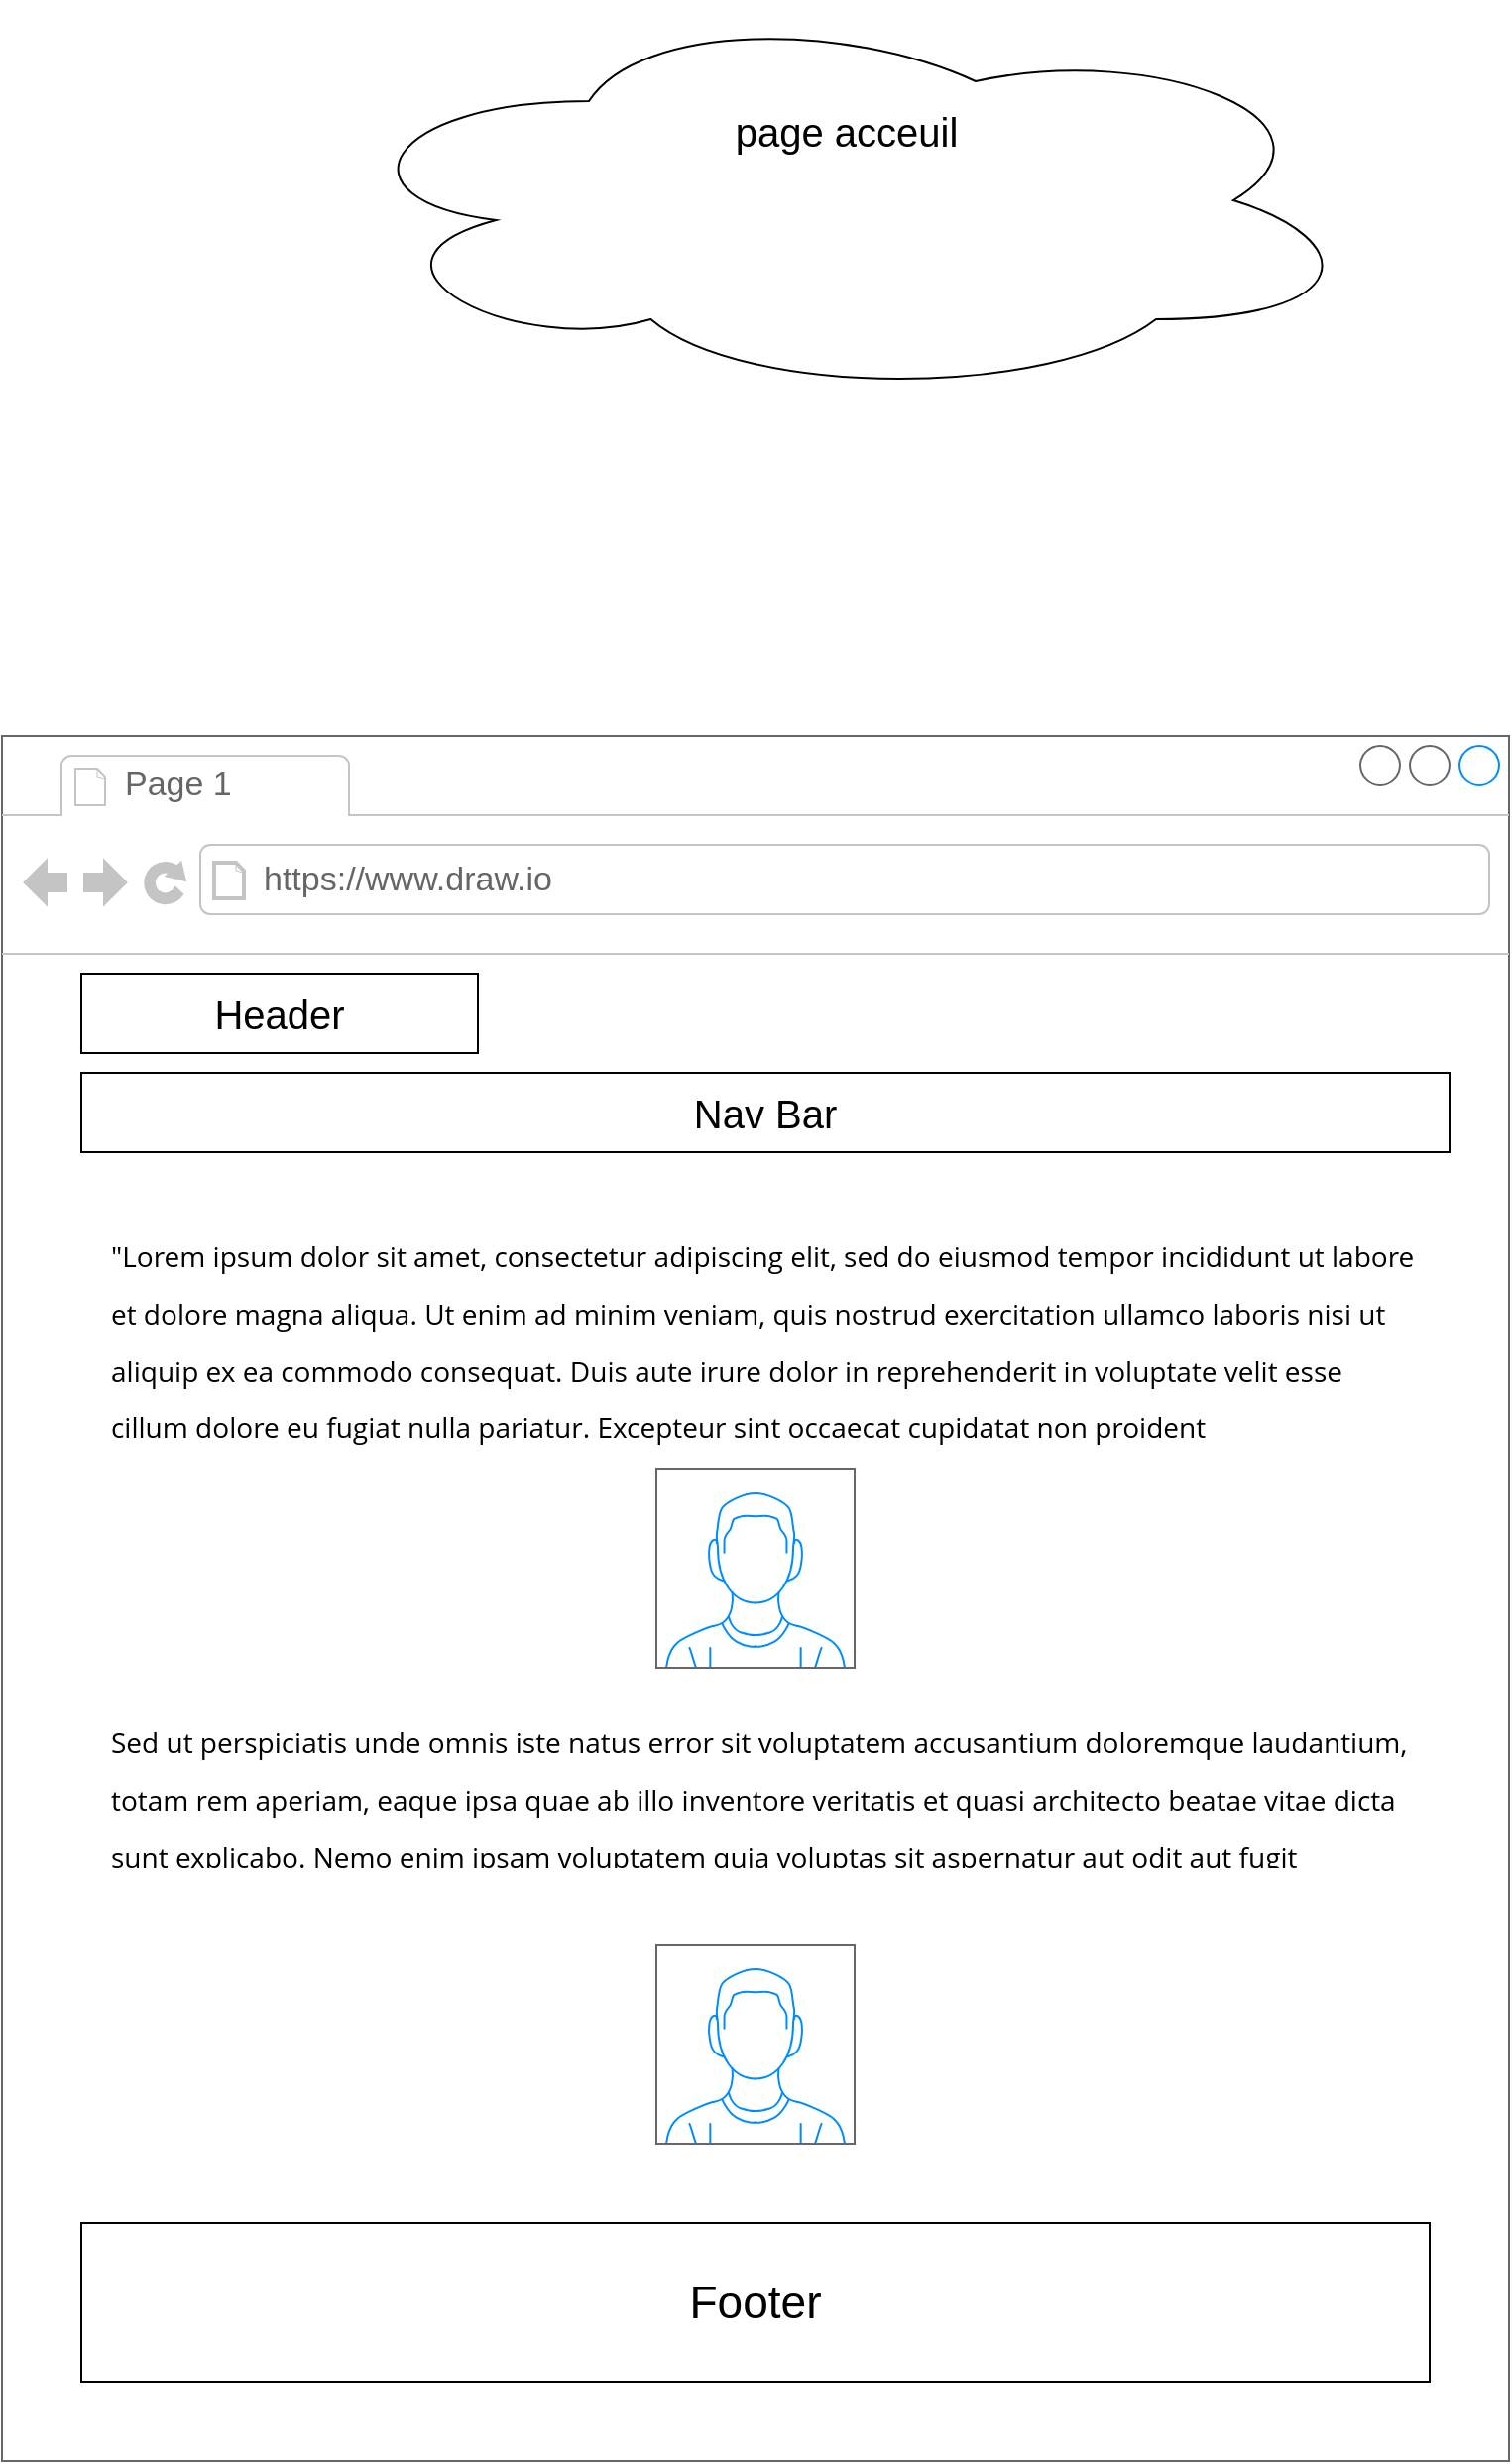 <mxfile version="20.0.1" type="device" pages="5"><diagram id="_Qe1AzHz3nRuSj6j66Ti" name="page acceuil"><mxGraphModel dx="946" dy="1717" grid="1" gridSize="10" guides="1" tooltips="1" connect="1" arrows="1" fold="1" page="1" pageScale="1" pageWidth="827" pageHeight="1169" math="0" shadow="0"><root><mxCell id="0"/><mxCell id="1" parent="0"/><mxCell id="yDSPT4vxzxZ2-WShcTVG-1" value="" style="strokeWidth=1;shadow=0;dashed=0;align=center;html=1;shape=mxgraph.mockup.containers.browserWindow;rSize=0;strokeColor=#666666;strokeColor2=#008cff;strokeColor3=#c4c4c4;mainText=,;recursiveResize=0;" parent="1" vertex="1"><mxGeometry x="34" y="100" width="760" height="870" as="geometry"/></mxCell><mxCell id="yDSPT4vxzxZ2-WShcTVG-2" value="Page 1" style="strokeWidth=1;shadow=0;dashed=0;align=center;html=1;shape=mxgraph.mockup.containers.anchor;fontSize=17;fontColor=#666666;align=left;" parent="yDSPT4vxzxZ2-WShcTVG-1" vertex="1"><mxGeometry x="60" y="12" width="110" height="26" as="geometry"/></mxCell><mxCell id="yDSPT4vxzxZ2-WShcTVG-3" value="https://www.draw.io" style="strokeWidth=1;shadow=0;dashed=0;align=center;html=1;shape=mxgraph.mockup.containers.anchor;rSize=0;fontSize=17;fontColor=#666666;align=left;" parent="yDSPT4vxzxZ2-WShcTVG-1" vertex="1"><mxGeometry x="130" y="60" width="250" height="26" as="geometry"/></mxCell><mxCell id="yDSPT4vxzxZ2-WShcTVG-5" value="" style="verticalLabelPosition=bottom;shadow=0;dashed=0;align=center;html=1;verticalAlign=top;strokeWidth=1;shape=mxgraph.mockup.containers.userMale;strokeColor=#666666;strokeColor2=#008cff;" parent="yDSPT4vxzxZ2-WShcTVG-1" vertex="1"><mxGeometry x="330" y="370" width="100" height="100" as="geometry"/></mxCell><mxCell id="yDSPT4vxzxZ2-WShcTVG-6" value="" style="verticalLabelPosition=bottom;shadow=0;dashed=0;align=center;html=1;verticalAlign=top;strokeWidth=1;shape=mxgraph.mockup.containers.userMale;strokeColor=#666666;strokeColor2=#008cff;" parent="yDSPT4vxzxZ2-WShcTVG-1" vertex="1"><mxGeometry x="330" y="610" width="100" height="100" as="geometry"/></mxCell><mxCell id="yDSPT4vxzxZ2-WShcTVG-4" value="&lt;font style=&quot;font-size: 20px;&quot;&gt;Nav Bar&lt;/font&gt;" style="rounded=0;whiteSpace=wrap;html=1;" parent="yDSPT4vxzxZ2-WShcTVG-1" vertex="1"><mxGeometry x="40" y="170" width="690" height="40" as="geometry"/></mxCell><mxCell id="yDSPT4vxzxZ2-WShcTVG-7" value="&lt;h1&gt;&lt;span style=&quot;font-family: &amp;quot;Open Sans&amp;quot;, Arial, sans-serif; font-size: 14px; font-weight: 400; text-align: justify; background-color: rgb(255, 255, 255);&quot;&gt;&quot;Lorem ipsum dolor sit amet, consectetur adipiscing elit, sed do eiusmod tempor incididunt ut labore et dolore magna aliqua. Ut enim ad minim veniam, quis nostrud exercitation ullamco laboris nisi ut aliquip ex ea commodo consequat. Duis aute irure dolor in reprehenderit in voluptate velit esse cillum dolore eu fugiat nulla pariatur. Excepteur sint occaecat cupidatat non proident&lt;/span&gt;&lt;br&gt;&lt;/h1&gt;" style="text;html=1;strokeColor=none;fillColor=none;spacing=5;spacingTop=-20;whiteSpace=wrap;overflow=hidden;rounded=0;" parent="yDSPT4vxzxZ2-WShcTVG-1" vertex="1"><mxGeometry x="50" y="240" width="670" height="120" as="geometry"/></mxCell><mxCell id="yDSPT4vxzxZ2-WShcTVG-8" value="&lt;h1&gt;&lt;span style=&quot;font-family: &amp;quot;Open Sans&amp;quot;, Arial, sans-serif; font-size: 14px; font-weight: 400; text-align: justify; background-color: rgb(255, 255, 255);&quot;&gt;Sed ut perspiciatis unde omnis iste natus error sit voluptatem accusantium doloremque laudantium, totam rem aperiam, eaque ipsa quae ab illo inventore veritatis et quasi architecto beatae vitae dicta sunt explicabo. Nemo enim ipsam voluptatem quia voluptas sit aspernatur aut odit aut fugit&lt;/span&gt;&lt;br&gt;&lt;/h1&gt;" style="text;html=1;strokeColor=none;fillColor=none;spacing=5;spacingTop=-20;whiteSpace=wrap;overflow=hidden;rounded=0;" parent="yDSPT4vxzxZ2-WShcTVG-1" vertex="1"><mxGeometry x="50" y="484.5" width="670" height="85.5" as="geometry"/></mxCell><mxCell id="yDSPT4vxzxZ2-WShcTVG-9" value="&lt;font style=&quot;font-size: 23px;&quot;&gt;Footer&lt;/font&gt;" style="rounded=0;whiteSpace=wrap;html=1;" parent="yDSPT4vxzxZ2-WShcTVG-1" vertex="1"><mxGeometry x="40" y="750" width="680" height="80" as="geometry"/></mxCell><mxCell id="yDSPT4vxzxZ2-WShcTVG-12" value="&lt;font style=&quot;font-size: 20px;&quot;&gt;Header&lt;/font&gt;" style="rounded=0;whiteSpace=wrap;html=1;" parent="yDSPT4vxzxZ2-WShcTVG-1" vertex="1"><mxGeometry x="40" y="120" width="200" height="40" as="geometry"/></mxCell><mxCell id="yDSPT4vxzxZ2-WShcTVG-10" value="" style="ellipse;shape=cloud;whiteSpace=wrap;html=1;fontSize=20;" parent="1" vertex="1"><mxGeometry x="200" y="-270" width="520" height="200" as="geometry"/></mxCell><mxCell id="yDSPT4vxzxZ2-WShcTVG-11" value="page acceuil" style="text;html=1;strokeColor=none;fillColor=none;align=center;verticalAlign=middle;whiteSpace=wrap;rounded=0;fontSize=20;" parent="1" vertex="1"><mxGeometry x="380" y="-220" width="160" height="30" as="geometry"/></mxCell></root></mxGraphModel></diagram><diagram id="a2m0X40-D_sdvR2tmgfa" name="page contact"><mxGraphModel dx="946" dy="1717" grid="1" gridSize="10" guides="1" tooltips="1" connect="1" arrows="1" fold="1" page="1" pageScale="1" pageWidth="827" pageHeight="1169" math="0" shadow="0"><root><mxCell id="0"/><mxCell id="1" parent="0"/><mxCell id="dTUBF8VmT6DvS6AtDp4M-1" value="" style="strokeWidth=1;shadow=0;dashed=0;align=center;html=1;shape=mxgraph.mockup.containers.browserWindow;rSize=0;strokeColor=#666666;strokeColor2=#008cff;strokeColor3=#c4c4c4;mainText=,;recursiveResize=0;" parent="1" vertex="1"><mxGeometry x="34" y="100" width="826" height="870" as="geometry"/></mxCell><mxCell id="dTUBF8VmT6DvS6AtDp4M-2" value="Page 1" style="strokeWidth=1;shadow=0;dashed=0;align=center;html=1;shape=mxgraph.mockup.containers.anchor;fontSize=17;fontColor=#666666;align=left;" parent="dTUBF8VmT6DvS6AtDp4M-1" vertex="1"><mxGeometry x="60" y="12" width="110" height="26" as="geometry"/></mxCell><mxCell id="dTUBF8VmT6DvS6AtDp4M-3" value="https://www.draw.io" style="strokeWidth=1;shadow=0;dashed=0;align=center;html=1;shape=mxgraph.mockup.containers.anchor;rSize=0;fontSize=17;fontColor=#666666;align=left;" parent="dTUBF8VmT6DvS6AtDp4M-1" vertex="1"><mxGeometry x="130" y="60" width="250" height="26" as="geometry"/></mxCell><mxCell id="dTUBF8VmT6DvS6AtDp4M-6" value="&lt;font style=&quot;font-size: 20px;&quot;&gt;Nav Bar&lt;/font&gt;" style="rounded=0;whiteSpace=wrap;html=1;" parent="dTUBF8VmT6DvS6AtDp4M-1" vertex="1"><mxGeometry x="40" y="170" width="740" height="40" as="geometry"/></mxCell><mxCell id="dTUBF8VmT6DvS6AtDp4M-9" value="&lt;font style=&quot;font-size: 23px;&quot;&gt;Footer&lt;/font&gt;" style="rounded=0;whiteSpace=wrap;html=1;" parent="dTUBF8VmT6DvS6AtDp4M-1" vertex="1"><mxGeometry x="40" y="750" width="730" height="80" as="geometry"/></mxCell><mxCell id="dTUBF8VmT6DvS6AtDp4M-10" value="&lt;font style=&quot;font-size: 20px;&quot;&gt;Header&lt;/font&gt;" style="rounded=0;whiteSpace=wrap;html=1;" parent="dTUBF8VmT6DvS6AtDp4M-1" vertex="1"><mxGeometry x="40" y="120" width="200" height="40" as="geometry"/></mxCell><mxCell id="dTUBF8VmT6DvS6AtDp4M-11" value="Nom" style="fillColor=none;strokeColor=none;align=left;fontSize=14;" parent="dTUBF8VmT6DvS6AtDp4M-1" vertex="1"><mxGeometry x="26" y="265" width="260" height="40" as="geometry"/></mxCell><mxCell id="dTUBF8VmT6DvS6AtDp4M-12" value="name@example.com" style="html=1;shadow=0;dashed=0;shape=mxgraph.bootstrap.rrect;rSize=5;fillColor=none;strokeColor=#999999;align=left;spacing=15;fontSize=14;fontColor=#6C767D;" parent="dTUBF8VmT6DvS6AtDp4M-1" vertex="1"><mxGeometry width="290" height="30" relative="1" as="geometry"><mxPoint x="26" y="375" as="offset"/></mxGeometry></mxCell><mxCell id="dTUBF8VmT6DvS6AtDp4M-13" value="Sujet" style="fillColor=none;strokeColor=none;align=left;fontSize=14;" parent="dTUBF8VmT6DvS6AtDp4M-1" vertex="1"><mxGeometry width="260" height="40" relative="1" as="geometry"><mxPoint x="26" y="410" as="offset"/></mxGeometry></mxCell><mxCell id="dTUBF8VmT6DvS6AtDp4M-14" value="1" style="html=1;shadow=0;dashed=0;shape=mxgraph.bootstrap.rrect;rSize=5;fillColor=none;strokeColor=#999999;align=left;spacing=15;fontSize=14;fontColor=#6C767D;" parent="dTUBF8VmT6DvS6AtDp4M-1" vertex="1"><mxGeometry width="290" height="30" relative="1" as="geometry"><mxPoint x="26" y="455" as="offset"/></mxGeometry></mxCell><mxCell id="dTUBF8VmT6DvS6AtDp4M-15" value="Message" style="fillColor=none;strokeColor=none;align=left;fontSize=14;" parent="dTUBF8VmT6DvS6AtDp4M-1" vertex="1"><mxGeometry width="260" height="40" relative="1" as="geometry"><mxPoint x="26" y="485" as="offset"/></mxGeometry></mxCell><mxCell id="dTUBF8VmT6DvS6AtDp4M-25" value="code validation" style="fillColor=none;strokeColor=none;align=left;fontSize=14;" parent="dTUBF8VmT6DvS6AtDp4M-1" vertex="1"><mxGeometry width="260" height="40" relative="1" as="geometry"><mxPoint x="26" y="630" as="offset"/></mxGeometry></mxCell><mxCell id="dTUBF8VmT6DvS6AtDp4M-27" value="Name" style="html=1;shadow=0;dashed=0;shape=mxgraph.bootstrap.rrect;rSize=5;fillColor=none;strokeColor=#999999;align=left;spacing=15;fontSize=14;fontColor=#6C767D;" parent="dTUBF8VmT6DvS6AtDp4M-1" vertex="1"><mxGeometry x="26" y="305" width="294" height="30" as="geometry"/></mxCell><mxCell id="dTUBF8VmT6DvS6AtDp4M-28" value="e-mail" style="fillColor=none;strokeColor=none;align=left;fontSize=14;" parent="dTUBF8VmT6DvS6AtDp4M-1" vertex="1"><mxGeometry x="26" y="335" width="260" height="40" as="geometry"/></mxCell><mxCell id="dTUBF8VmT6DvS6AtDp4M-16" value="" style="html=1;shadow=0;dashed=0;shape=mxgraph.bootstrap.rrect;rSize=5;fillColor=none;strokeColor=#999999;align=left;spacing=15;fontSize=14;fontColor=#6C767D;" parent="dTUBF8VmT6DvS6AtDp4M-1" vertex="1"><mxGeometry width="410" height="100" relative="1" as="geometry"><mxPoint x="26" y="520" as="offset"/></mxGeometry></mxCell><mxCell id="dTUBF8VmT6DvS6AtDp4M-17" value="" style="html=1;shadow=0;dashed=0;shape=mxgraph.bootstrap.rightButton;rSize=5;fillColor=#F1F1F1;strokeColor=#999999;fontSize=20;" parent="dTUBF8VmT6DvS6AtDp4M-16" vertex="1"><mxGeometry x="1" width="20" height="100" relative="1" as="geometry"><mxPoint x="-20" as="offset"/></mxGeometry></mxCell><mxCell id="dTUBF8VmT6DvS6AtDp4M-18" value="" style="fillColor=#C1C1C1;strokeColor=none;fontSize=20;" parent="dTUBF8VmT6DvS6AtDp4M-17" vertex="1"><mxGeometry width="16" height="45" relative="1" as="geometry"><mxPoint x="2" y="20" as="offset"/></mxGeometry></mxCell><mxCell id="dTUBF8VmT6DvS6AtDp4M-19" value="" style="shape=triangle;direction=north;fillColor=#C1C1C1;strokeColor=none;perimeter=none;fontSize=20;" parent="dTUBF8VmT6DvS6AtDp4M-17" vertex="1"><mxGeometry width="10" height="5" relative="1" as="geometry"><mxPoint x="5" y="7.5" as="offset"/></mxGeometry></mxCell><mxCell id="dTUBF8VmT6DvS6AtDp4M-20" value="" style="shape=triangle;direction=south;fillColor=#505050;strokeColor=none;perimeter=none;fontSize=20;" parent="dTUBF8VmT6DvS6AtDp4M-17" vertex="1"><mxGeometry y="1" width="10" height="5" relative="1" as="geometry"><mxPoint x="5" y="-12.5" as="offset"/></mxGeometry></mxCell><mxCell id="dTUBF8VmT6DvS6AtDp4M-21" value="Votre avis ici" style="fillColor=none;strokeColor=none;align=left;spacing=15;fontSize=14;fontColor=#6C767D;" parent="dTUBF8VmT6DvS6AtDp4M-16" vertex="1"><mxGeometry width="780" height="20" relative="1" as="geometry"><mxPoint y="10" as="offset"/></mxGeometry></mxCell><mxCell id="dTUBF8VmT6DvS6AtDp4M-29" value="Envoyer" style="rounded=1;html=1;shadow=0;dashed=0;whiteSpace=wrap;fontSize=10;fillColor=#666666;align=center;strokeColor=#4D4D4D;fontColor=#ffffff;" parent="dTUBF8VmT6DvS6AtDp4M-1" vertex="1"><mxGeometry x="36" y="690" width="184" height="16.88" as="geometry"/></mxCell><mxCell id="dTUBF8VmT6DvS6AtDp4M-30" value="&lt;h1 style=&quot;font-size: 19px;&quot;&gt;&lt;font style=&quot;font-size: 19px;&quot;&gt;Heading&lt;/font&gt;&lt;/h1&gt;&lt;p style=&quot;font-size: 19px;&quot;&gt;&lt;font style=&quot;font-size: 19px;&quot;&gt;Lorem ipsum dolor sit amet, consectetur adipisicing elit, sed do eiusmod tempor incididunt ut labore et dolore magna aliqua.&lt;/font&gt;&lt;/p&gt;" style="text;html=1;strokeColor=none;fillColor=none;spacing=5;spacingTop=-20;whiteSpace=wrap;overflow=hidden;rounded=0;fontSize=20;" parent="dTUBF8VmT6DvS6AtDp4M-1" vertex="1"><mxGeometry x="456" y="305" width="354" height="225" as="geometry"/></mxCell><mxCell id="dTUBF8VmT6DvS6AtDp4M-34" value="Contact" style="fillColor=none;strokeColor=none;align=left;fontSize=22;" parent="dTUBF8VmT6DvS6AtDp4M-1" vertex="1"><mxGeometry x="26" y="220" width="260" height="40" as="geometry"/></mxCell><mxCell id="dTUBF8VmT6DvS6AtDp4M-31" value="Page de contact" style="ellipse;shape=cloud;whiteSpace=wrap;html=1;fontSize=19;" parent="1" vertex="1"><mxGeometry x="130" y="-90" width="350" height="160" as="geometry"/></mxCell><mxCell id="dTUBF8VmT6DvS6AtDp4M-32" value="Verifier que tout les champs soient remplis, coder le code de validation, créér modale d'erreur si champs pas remplis" style="text;html=1;strokeColor=#b85450;fillColor=#f8cecc;align=center;verticalAlign=middle;whiteSpace=wrap;rounded=0;fontSize=19;" parent="1" vertex="1"><mxGeometry x="500" y="-100" width="350" height="100" as="geometry"/></mxCell></root></mxGraphModel></diagram><diagram id="9daB8ZTWnUXrMbueise6" name="page acceuil nature"><mxGraphModel dx="946" dy="548" grid="1" gridSize="10" guides="1" tooltips="1" connect="1" arrows="1" fold="1" page="1" pageScale="1" pageWidth="827" pageHeight="1169" math="0" shadow="0"><root><mxCell id="0"/><mxCell id="1" parent="0"/><mxCell id="7LY0-Bty-T_PaYqs4Gr8-1" value="" style="strokeWidth=1;shadow=0;dashed=0;align=center;html=1;shape=mxgraph.mockup.containers.browserWindow;rSize=0;strokeColor=#666666;strokeColor2=#008cff;strokeColor3=#c4c4c4;mainText=,;recursiveResize=0;" parent="1" vertex="1"><mxGeometry x="34" y="100" width="826" height="870" as="geometry"/></mxCell><mxCell id="7LY0-Bty-T_PaYqs4Gr8-2" value="Page 1" style="strokeWidth=1;shadow=0;dashed=0;align=center;html=1;shape=mxgraph.mockup.containers.anchor;fontSize=17;fontColor=#666666;align=left;" parent="7LY0-Bty-T_PaYqs4Gr8-1" vertex="1"><mxGeometry x="60" y="12" width="110" height="26" as="geometry"/></mxCell><mxCell id="7LY0-Bty-T_PaYqs4Gr8-3" value="https://www.draw.io" style="strokeWidth=1;shadow=0;dashed=0;align=center;html=1;shape=mxgraph.mockup.containers.anchor;rSize=0;fontSize=17;fontColor=#666666;align=left;" parent="7LY0-Bty-T_PaYqs4Gr8-1" vertex="1"><mxGeometry x="130" y="60" width="250" height="26" as="geometry"/></mxCell><mxCell id="7LY0-Bty-T_PaYqs4Gr8-4" value="&lt;font style=&quot;font-size: 20px;&quot;&gt;Nav Bar&lt;/font&gt;" style="rounded=0;whiteSpace=wrap;html=1;" parent="7LY0-Bty-T_PaYqs4Gr8-1" vertex="1"><mxGeometry x="40" y="170" width="740" height="40" as="geometry"/></mxCell><mxCell id="7LY0-Bty-T_PaYqs4Gr8-5" value="&lt;font style=&quot;font-size: 23px;&quot;&gt;Footer&lt;/font&gt;" style="rounded=0;whiteSpace=wrap;html=1;" parent="7LY0-Bty-T_PaYqs4Gr8-1" vertex="1"><mxGeometry x="40" y="750" width="730" height="80" as="geometry"/></mxCell><mxCell id="7LY0-Bty-T_PaYqs4Gr8-6" value="&lt;font style=&quot;font-size: 20px;&quot;&gt;Header&lt;/font&gt;" style="rounded=0;whiteSpace=wrap;html=1;" parent="7LY0-Bty-T_PaYqs4Gr8-1" vertex="1"><mxGeometry x="40" y="120" width="200" height="40" as="geometry"/></mxCell><mxCell id="7LY0-Bty-T_PaYqs4Gr8-35" value="" style="edgeStyle=orthogonalEdgeStyle;rounded=0;orthogonalLoop=1;jettySize=auto;html=1;fontSize=22;" parent="7LY0-Bty-T_PaYqs4Gr8-1" source="7LY0-Bty-T_PaYqs4Gr8-25" edge="1"><mxGeometry relative="1" as="geometry"><mxPoint x="125" y="560" as="targetPoint"/></mxGeometry></mxCell><mxCell id="7LY0-Bty-T_PaYqs4Gr8-25" value="" style="shape=image;html=1;verticalAlign=top;verticalLabelPosition=bottom;labelBackgroundColor=#ffffff;imageAspect=0;aspect=fixed;image=https://cdn4.iconfinder.com/data/icons/ionicons/512/icon-image-128.png;fontSize=22;" parent="7LY0-Bty-T_PaYqs4Gr8-1" vertex="1"><mxGeometry x="40" y="270" width="170" height="170" as="geometry"/></mxCell><mxCell id="7LY0-Bty-T_PaYqs4Gr8-28" value="" style="shape=image;html=1;verticalAlign=top;verticalLabelPosition=bottom;labelBackgroundColor=#ffffff;imageAspect=0;aspect=fixed;image=https://cdn4.iconfinder.com/data/icons/ionicons/512/icon-image-128.png;fontSize=22;" parent="7LY0-Bty-T_PaYqs4Gr8-1" vertex="1"><mxGeometry x="626" y="270" width="170" height="170" as="geometry"/></mxCell><mxCell id="7LY0-Bty-T_PaYqs4Gr8-27" value="" style="shape=image;html=1;verticalAlign=top;verticalLabelPosition=bottom;labelBackgroundColor=#ffffff;imageAspect=0;aspect=fixed;image=https://cdn4.iconfinder.com/data/icons/ionicons/512/icon-image-128.png;fontSize=22;" parent="7LY0-Bty-T_PaYqs4Gr8-1" vertex="1"><mxGeometry x="436" y="270" width="170" height="170" as="geometry"/></mxCell><mxCell id="7LY0-Bty-T_PaYqs4Gr8-26" value="" style="shape=image;html=1;verticalAlign=top;verticalLabelPosition=bottom;labelBackgroundColor=#ffffff;imageAspect=0;aspect=fixed;image=https://cdn4.iconfinder.com/data/icons/ionicons/512/icon-image-128.png;fontSize=22;" parent="7LY0-Bty-T_PaYqs4Gr8-1" vertex="1"><mxGeometry x="240" y="270" width="170" height="170" as="geometry"/></mxCell><mxCell id="7LY0-Bty-T_PaYqs4Gr8-29" value="Nature" style="text;html=1;strokeColor=none;fillColor=none;align=center;verticalAlign=middle;whiteSpace=wrap;rounded=0;fontSize=22;" parent="7LY0-Bty-T_PaYqs4Gr8-1" vertex="1"><mxGeometry x="40" y="230" width="90" height="30" as="geometry"/></mxCell><mxCell id="7LY0-Bty-T_PaYqs4Gr8-34" value="vers page paysages" style="text;html=1;strokeColor=none;fillColor=none;align=center;verticalAlign=middle;whiteSpace=wrap;rounded=0;fontSize=22;" parent="7LY0-Bty-T_PaYqs4Gr8-1" vertex="1"><mxGeometry x="80" y="600" width="90" height="30" as="geometry"/></mxCell><mxCell id="7LY0-Bty-T_PaYqs4Gr8-33" value="vers page arbre fleur fruits" style="text;html=1;strokeColor=none;fillColor=none;align=center;verticalAlign=middle;whiteSpace=wrap;rounded=0;fontSize=22;" parent="7LY0-Bty-T_PaYqs4Gr8-1" vertex="1"><mxGeometry x="290" y="630" width="90" height="30" as="geometry"/></mxCell><mxCell id="7LY0-Bty-T_PaYqs4Gr8-32" value="vers page foret" style="text;html=1;strokeColor=none;fillColor=none;align=center;verticalAlign=middle;whiteSpace=wrap;rounded=0;fontSize=22;" parent="7LY0-Bty-T_PaYqs4Gr8-1" vertex="1"><mxGeometry x="486" y="600" width="90" height="30" as="geometry"/></mxCell><mxCell id="7LY0-Bty-T_PaYqs4Gr8-31" value="vers page insectes animaux" style="text;html=1;strokeColor=none;fillColor=none;align=center;verticalAlign=middle;whiteSpace=wrap;rounded=0;fontSize=22;" parent="7LY0-Bty-T_PaYqs4Gr8-1" vertex="1"><mxGeometry x="680" y="620" width="90" height="30" as="geometry"/></mxCell><mxCell id="7LY0-Bty-T_PaYqs4Gr8-38" value="" style="edgeStyle=orthogonalEdgeStyle;rounded=0;orthogonalLoop=1;jettySize=auto;html=1;fontSize=22;" parent="7LY0-Bty-T_PaYqs4Gr8-1" edge="1"><mxGeometry relative="1" as="geometry"><mxPoint x="334.5" y="430" as="sourcePoint"/><mxPoint x="334.5" y="550" as="targetPoint"/></mxGeometry></mxCell><mxCell id="7LY0-Bty-T_PaYqs4Gr8-39" value="" style="edgeStyle=orthogonalEdgeStyle;rounded=0;orthogonalLoop=1;jettySize=auto;html=1;fontSize=22;" parent="7LY0-Bty-T_PaYqs4Gr8-1" edge="1"><mxGeometry relative="1" as="geometry"><mxPoint x="526" y="440" as="sourcePoint"/><mxPoint x="526" y="560" as="targetPoint"/></mxGeometry></mxCell><mxCell id="7LY0-Bty-T_PaYqs4Gr8-40" value="" style="edgeStyle=orthogonalEdgeStyle;rounded=0;orthogonalLoop=1;jettySize=auto;html=1;fontSize=22;" parent="7LY0-Bty-T_PaYqs4Gr8-1" edge="1"><mxGeometry relative="1" as="geometry"><mxPoint x="724.5" y="440" as="sourcePoint"/><mxPoint x="724.5" y="560" as="targetPoint"/></mxGeometry></mxCell></root></mxGraphModel></diagram><diagram id="l2q6JLAdEf_pLRsuCl86" name="page paysages"><mxGraphModel dx="946" dy="548" grid="1" gridSize="10" guides="1" tooltips="1" connect="1" arrows="1" fold="1" page="1" pageScale="1" pageWidth="827" pageHeight="1169" math="0" shadow="0"><root><mxCell id="0"/><mxCell id="1" parent="0"/><mxCell id="X60knsDNIdMt48oNXuOK-1" value="" style="strokeWidth=1;shadow=0;dashed=0;align=center;html=1;shape=mxgraph.mockup.containers.browserWindow;rSize=0;strokeColor=#666666;strokeColor2=#008cff;strokeColor3=#c4c4c4;mainText=,;recursiveResize=0;" parent="1" vertex="1"><mxGeometry x="34" y="100" width="826" height="870" as="geometry"/></mxCell><mxCell id="X60knsDNIdMt48oNXuOK-2" value="Page 1" style="strokeWidth=1;shadow=0;dashed=0;align=center;html=1;shape=mxgraph.mockup.containers.anchor;fontSize=17;fontColor=#666666;align=left;" parent="X60knsDNIdMt48oNXuOK-1" vertex="1"><mxGeometry x="60" y="12" width="110" height="26" as="geometry"/></mxCell><mxCell id="X60knsDNIdMt48oNXuOK-3" value="https://www.draw.io" style="strokeWidth=1;shadow=0;dashed=0;align=center;html=1;shape=mxgraph.mockup.containers.anchor;rSize=0;fontSize=17;fontColor=#666666;align=left;" parent="X60knsDNIdMt48oNXuOK-1" vertex="1"><mxGeometry x="130" y="60" width="250" height="26" as="geometry"/></mxCell><mxCell id="X60knsDNIdMt48oNXuOK-4" value="&lt;font style=&quot;font-size: 20px;&quot;&gt;Nav Bar&lt;/font&gt;" style="rounded=0;whiteSpace=wrap;html=1;" parent="X60knsDNIdMt48oNXuOK-1" vertex="1"><mxGeometry x="40" y="170" width="740" height="40" as="geometry"/></mxCell><mxCell id="X60knsDNIdMt48oNXuOK-5" value="&lt;font style=&quot;font-size: 23px;&quot;&gt;Footer&lt;/font&gt;" style="rounded=0;whiteSpace=wrap;html=1;" parent="X60knsDNIdMt48oNXuOK-1" vertex="1"><mxGeometry x="40" y="750" width="730" height="80" as="geometry"/></mxCell><mxCell id="X60knsDNIdMt48oNXuOK-6" value="&lt;font style=&quot;font-size: 20px;&quot;&gt;Header&lt;/font&gt;" style="rounded=0;whiteSpace=wrap;html=1;" parent="X60knsDNIdMt48oNXuOK-1" vertex="1"><mxGeometry x="40" y="120" width="200" height="40" as="geometry"/></mxCell><mxCell id="X60knsDNIdMt48oNXuOK-24" value="" style="shape=image;html=1;verticalAlign=top;verticalLabelPosition=bottom;labelBackgroundColor=#ffffff;imageAspect=0;aspect=fixed;image=https://cdn1.iconfinder.com/data/icons/bootstrap-vol-3/16/image-128.png;fontSize=22;" parent="X60knsDNIdMt48oNXuOK-1" vertex="1"><mxGeometry x="40" y="240" width="128" height="128" as="geometry"/></mxCell><mxCell id="X60knsDNIdMt48oNXuOK-34" value="" style="shape=image;html=1;verticalAlign=top;verticalLabelPosition=bottom;labelBackgroundColor=#ffffff;imageAspect=0;aspect=fixed;image=https://cdn1.iconfinder.com/data/icons/bootstrap-vol-3/16/image-128.png;fontSize=22;" parent="X60knsDNIdMt48oNXuOK-1" vertex="1"><mxGeometry x="642" y="240" width="128" height="128" as="geometry"/></mxCell><mxCell id="X60knsDNIdMt48oNXuOK-33" value="" style="shape=image;html=1;verticalAlign=top;verticalLabelPosition=bottom;labelBackgroundColor=#ffffff;imageAspect=0;aspect=fixed;image=https://cdn1.iconfinder.com/data/icons/bootstrap-vol-3/16/image-128.png;fontSize=22;" parent="X60knsDNIdMt48oNXuOK-1" vertex="1"><mxGeometry x="486" y="240" width="128" height="128" as="geometry"/></mxCell><mxCell id="X60knsDNIdMt48oNXuOK-32" value="" style="shape=image;html=1;verticalAlign=top;verticalLabelPosition=bottom;labelBackgroundColor=#ffffff;imageAspect=0;aspect=fixed;image=https://cdn1.iconfinder.com/data/icons/bootstrap-vol-3/16/image-128.png;fontSize=22;" parent="X60knsDNIdMt48oNXuOK-1" vertex="1"><mxGeometry x="336" y="240" width="128" height="128" as="geometry"/></mxCell><mxCell id="X60knsDNIdMt48oNXuOK-35" value="" style="shape=image;html=1;verticalAlign=top;verticalLabelPosition=bottom;labelBackgroundColor=#ffffff;imageAspect=0;aspect=fixed;image=https://cdn1.iconfinder.com/data/icons/bootstrap-vol-3/16/image-128.png;fontSize=22;" parent="X60knsDNIdMt48oNXuOK-1" vertex="1"><mxGeometry x="191" y="240" width="128" height="128" as="geometry"/></mxCell><mxCell id="X60knsDNIdMt48oNXuOK-41" value="" style="shape=image;html=1;verticalAlign=top;verticalLabelPosition=bottom;labelBackgroundColor=#ffffff;imageAspect=0;aspect=fixed;image=https://cdn1.iconfinder.com/data/icons/bootstrap-vol-3/16/image-128.png;fontSize=22;" parent="X60knsDNIdMt48oNXuOK-1" vertex="1"><mxGeometry x="50" y="390" width="128" height="128" as="geometry"/></mxCell><mxCell id="X60knsDNIdMt48oNXuOK-42" value="" style="shape=image;html=1;verticalAlign=top;verticalLabelPosition=bottom;labelBackgroundColor=#ffffff;imageAspect=0;aspect=fixed;image=https://cdn1.iconfinder.com/data/icons/bootstrap-vol-3/16/image-128.png;fontSize=22;" parent="X60knsDNIdMt48oNXuOK-1" vertex="1"><mxGeometry x="652" y="390" width="128" height="128" as="geometry"/></mxCell><mxCell id="X60knsDNIdMt48oNXuOK-43" value="" style="shape=image;html=1;verticalAlign=top;verticalLabelPosition=bottom;labelBackgroundColor=#ffffff;imageAspect=0;aspect=fixed;image=https://cdn1.iconfinder.com/data/icons/bootstrap-vol-3/16/image-128.png;fontSize=22;" parent="X60knsDNIdMt48oNXuOK-1" vertex="1"><mxGeometry x="496" y="390" width="128" height="128" as="geometry"/></mxCell><mxCell id="X60knsDNIdMt48oNXuOK-44" value="" style="shape=image;html=1;verticalAlign=top;verticalLabelPosition=bottom;labelBackgroundColor=#ffffff;imageAspect=0;aspect=fixed;image=https://cdn1.iconfinder.com/data/icons/bootstrap-vol-3/16/image-128.png;fontSize=22;" parent="X60knsDNIdMt48oNXuOK-1" vertex="1"><mxGeometry x="346" y="390" width="128" height="128" as="geometry"/></mxCell><mxCell id="X60knsDNIdMt48oNXuOK-45" value="" style="shape=image;html=1;verticalAlign=top;verticalLabelPosition=bottom;labelBackgroundColor=#ffffff;imageAspect=0;aspect=fixed;image=https://cdn1.iconfinder.com/data/icons/bootstrap-vol-3/16/image-128.png;fontSize=22;" parent="X60knsDNIdMt48oNXuOK-1" vertex="1"><mxGeometry x="201" y="390" width="128" height="128" as="geometry"/></mxCell><mxCell id="X60knsDNIdMt48oNXuOK-40" value="" style="shape=image;html=1;verticalAlign=top;verticalLabelPosition=bottom;labelBackgroundColor=#ffffff;imageAspect=0;aspect=fixed;image=https://cdn1.iconfinder.com/data/icons/bootstrap-vol-3/16/image-128.png;fontSize=22;" parent="X60knsDNIdMt48oNXuOK-1" vertex="1"><mxGeometry x="189" y="550" width="128" height="128" as="geometry"/></mxCell><mxCell id="X60knsDNIdMt48oNXuOK-36" value="" style="shape=image;html=1;verticalAlign=top;verticalLabelPosition=bottom;labelBackgroundColor=#ffffff;imageAspect=0;aspect=fixed;image=https://cdn1.iconfinder.com/data/icons/bootstrap-vol-3/16/image-128.png;fontSize=22;" parent="X60knsDNIdMt48oNXuOK-1" vertex="1"><mxGeometry x="48" y="550" width="128" height="128" as="geometry"/></mxCell><mxCell id="X60knsDNIdMt48oNXuOK-37" value="" style="shape=image;html=1;verticalAlign=top;verticalLabelPosition=bottom;labelBackgroundColor=#ffffff;imageAspect=0;aspect=fixed;image=https://cdn1.iconfinder.com/data/icons/bootstrap-vol-3/16/image-128.png;fontSize=22;" parent="X60knsDNIdMt48oNXuOK-1" vertex="1"><mxGeometry x="650" y="550" width="128" height="128" as="geometry"/></mxCell><mxCell id="X60knsDNIdMt48oNXuOK-38" value="" style="shape=image;html=1;verticalAlign=top;verticalLabelPosition=bottom;labelBackgroundColor=#ffffff;imageAspect=0;aspect=fixed;image=https://cdn1.iconfinder.com/data/icons/bootstrap-vol-3/16/image-128.png;fontSize=22;" parent="X60knsDNIdMt48oNXuOK-1" vertex="1"><mxGeometry x="494" y="550" width="128" height="128" as="geometry"/></mxCell><mxCell id="X60knsDNIdMt48oNXuOK-39" value="" style="shape=image;html=1;verticalAlign=top;verticalLabelPosition=bottom;labelBackgroundColor=#ffffff;imageAspect=0;aspect=fixed;image=https://cdn1.iconfinder.com/data/icons/bootstrap-vol-3/16/image-128.png;fontSize=22;" parent="X60knsDNIdMt48oNXuOK-1" vertex="1"><mxGeometry x="344" y="550" width="128" height="128" as="geometry"/></mxCell><mxCell id="X60knsDNIdMt48oNXuOK-46" value="&lt;font color=&quot;#ff6666&quot;&gt;toute ces mignatures renvoient vers une page avec photo + grande&lt;/font&gt;" style="text;html=1;strokeColor=none;fillColor=none;align=center;verticalAlign=middle;whiteSpace=wrap;rounded=0;fontSize=22;" parent="1" vertex="1"><mxGeometry x="80" y="780" width="730" height="50" as="geometry"/></mxCell></root></mxGraphModel></diagram><diagram id="0Bb4ObHcT_KGFF2B5XEd" name="page enregistrement client"><mxGraphModel dx="946" dy="1717" grid="1" gridSize="10" guides="1" tooltips="1" connect="1" arrows="1" fold="1" page="1" pageScale="1" pageWidth="827" pageHeight="1169" math="0" shadow="0"><root><mxCell id="0"/><mxCell id="1" parent="0"/><mxCell id="F39Jd4v65wm8XlNHLcI9-22" value="&lt;font color=&quot;#ff6666&quot;&gt;toute ces mignatures renvoient vers une page avec photo + grande&lt;/font&gt;" style="text;html=1;strokeColor=none;fillColor=none;align=center;verticalAlign=middle;whiteSpace=wrap;rounded=0;fontSize=22;" vertex="1" parent="1"><mxGeometry x="80" y="780" width="730" height="50" as="geometry"/></mxCell><mxCell id="F39Jd4v65wm8XlNHLcI9-24" value="" style="strokeWidth=1;shadow=0;dashed=0;align=center;html=1;shape=mxgraph.mockup.containers.browserWindow;rSize=0;strokeColor=#666666;strokeColor2=#008cff;strokeColor3=#c4c4c4;mainText=,;recursiveResize=0;" vertex="1" parent="1"><mxGeometry x="30" y="110" width="826" height="870" as="geometry"/></mxCell><mxCell id="F39Jd4v65wm8XlNHLcI9-25" value="Enregistrement client" style="strokeWidth=1;shadow=0;dashed=0;align=center;html=1;shape=mxgraph.mockup.containers.anchor;fontSize=17;fontColor=#666666;align=left;" vertex="1" parent="F39Jd4v65wm8XlNHLcI9-24"><mxGeometry x="60" y="12" width="110" height="26" as="geometry"/></mxCell><mxCell id="F39Jd4v65wm8XlNHLcI9-26" value="https://www.draw.io" style="strokeWidth=1;shadow=0;dashed=0;align=center;html=1;shape=mxgraph.mockup.containers.anchor;rSize=0;fontSize=17;fontColor=#666666;align=left;" vertex="1" parent="F39Jd4v65wm8XlNHLcI9-24"><mxGeometry x="130" y="60" width="250" height="26" as="geometry"/></mxCell><mxCell id="F39Jd4v65wm8XlNHLcI9-27" value="&lt;font style=&quot;font-size: 20px;&quot;&gt;Nav Bar&lt;/font&gt;" style="rounded=0;whiteSpace=wrap;html=1;" vertex="1" parent="F39Jd4v65wm8XlNHLcI9-24"><mxGeometry x="40" y="170" width="740" height="40" as="geometry"/></mxCell><mxCell id="F39Jd4v65wm8XlNHLcI9-28" value="&lt;font style=&quot;font-size: 23px;&quot;&gt;Footer&lt;/font&gt;" style="rounded=0;whiteSpace=wrap;html=1;" vertex="1" parent="F39Jd4v65wm8XlNHLcI9-24"><mxGeometry x="40" y="750" width="730" height="80" as="geometry"/></mxCell><mxCell id="F39Jd4v65wm8XlNHLcI9-29" value="&lt;font style=&quot;font-size: 20px;&quot;&gt;Header&lt;/font&gt;" style="rounded=0;whiteSpace=wrap;html=1;" vertex="1" parent="F39Jd4v65wm8XlNHLcI9-24"><mxGeometry x="40" y="120" width="200" height="40" as="geometry"/></mxCell><mxCell id="wvLxbGBkWVYlQqq03gqu-1" value="&lt;font style=&quot;font-size: 16px;&quot;&gt;Bienvenue, veuillez remplir tous les champs ci-dessous pour vous enregistrer&lt;/font&gt;" style="text;html=1;strokeColor=none;fillColor=none;align=center;verticalAlign=middle;whiteSpace=wrap;rounded=0;" vertex="1" parent="F39Jd4v65wm8XlNHLcI9-24"><mxGeometry x="200" y="230" width="410" height="30" as="geometry"/></mxCell><mxCell id="AMAa27ZfZZKNK4EG_qbf-8" value="" style="rounded=1;whiteSpace=wrap;html=1;fontSize=16;" vertex="1" parent="F39Jd4v65wm8XlNHLcI9-24"><mxGeometry x="40" y="370" width="340" height="30" as="geometry"/></mxCell><mxCell id="AMAa27ZfZZKNK4EG_qbf-9" value="Votre nom" style="text;html=1;strokeColor=none;fillColor=none;align=center;verticalAlign=middle;whiteSpace=wrap;rounded=0;fontSize=16;" vertex="1" parent="F39Jd4v65wm8XlNHLcI9-24"><mxGeometry x="26" y="340" width="110" height="30" as="geometry"/></mxCell><mxCell id="AMAa27ZfZZKNK4EG_qbf-10" value="" style="rounded=1;whiteSpace=wrap;html=1;fontSize=16;" vertex="1" parent="F39Jd4v65wm8XlNHLcI9-24"><mxGeometry x="40" y="440" width="340" height="30" as="geometry"/></mxCell><mxCell id="AMAa27ZfZZKNK4EG_qbf-11" value="Votre prénom" style="text;html=1;strokeColor=none;fillColor=none;align=center;verticalAlign=middle;whiteSpace=wrap;rounded=0;fontSize=16;" vertex="1" parent="F39Jd4v65wm8XlNHLcI9-24"><mxGeometry x="40" y="410" width="110" height="30" as="geometry"/></mxCell><mxCell id="AMAa27ZfZZKNK4EG_qbf-12" value="" style="rounded=1;whiteSpace=wrap;html=1;fontSize=16;" vertex="1" parent="F39Jd4v65wm8XlNHLcI9-24"><mxGeometry x="38" y="500" width="340" height="30" as="geometry"/></mxCell><mxCell id="AMAa27ZfZZKNK4EG_qbf-13" value="Votre e-mail" style="text;html=1;strokeColor=none;fillColor=none;align=center;verticalAlign=middle;whiteSpace=wrap;rounded=0;fontSize=16;" vertex="1" parent="F39Jd4v65wm8XlNHLcI9-24"><mxGeometry x="30" y="475" width="110" height="30" as="geometry"/></mxCell><mxCell id="AMAa27ZfZZKNK4EG_qbf-14" value="" style="rounded=1;whiteSpace=wrap;html=1;fontSize=16;" vertex="1" parent="F39Jd4v65wm8XlNHLcI9-24"><mxGeometry x="119" y="630" width="90" height="30" as="geometry"/></mxCell><mxCell id="AMAa27ZfZZKNK4EG_qbf-15" value="N° de rue" style="text;html=1;strokeColor=none;fillColor=none;align=center;verticalAlign=middle;whiteSpace=wrap;rounded=0;fontSize=16;" vertex="1" parent="F39Jd4v65wm8XlNHLcI9-24"><mxGeometry x="111" y="600" width="90" height="30" as="geometry"/></mxCell><mxCell id="AMAa27ZfZZKNK4EG_qbf-16" value="" style="rounded=1;whiteSpace=wrap;html=1;fontSize=16;" vertex="1" parent="F39Jd4v65wm8XlNHLcI9-24"><mxGeometry x="219" y="630" width="244" height="30" as="geometry"/></mxCell><mxCell id="AMAa27ZfZZKNK4EG_qbf-17" value="Nom de la rue" style="text;html=1;strokeColor=none;fillColor=none;align=center;verticalAlign=middle;whiteSpace=wrap;rounded=0;fontSize=16;" vertex="1" parent="F39Jd4v65wm8XlNHLcI9-24"><mxGeometry x="219" y="600" width="110" height="30" as="geometry"/></mxCell><mxCell id="AMAa27ZfZZKNK4EG_qbf-35" value="" style="rounded=1;whiteSpace=wrap;html=1;fontSize=16;" vertex="1" parent="F39Jd4v65wm8XlNHLcI9-24"><mxGeometry x="37" y="700" width="116" height="30" as="geometry"/></mxCell><mxCell id="AMAa27ZfZZKNK4EG_qbf-36" value="" style="rounded=1;whiteSpace=wrap;html=1;fontSize=16;" vertex="1" parent="F39Jd4v65wm8XlNHLcI9-24"><mxGeometry x="170" y="700" width="290" height="30" as="geometry"/></mxCell><mxCell id="AMAa27ZfZZKNK4EG_qbf-38" value="Ville" style="text;html=1;strokeColor=none;fillColor=none;align=center;verticalAlign=middle;whiteSpace=wrap;rounded=0;fontSize=16;" vertex="1" parent="F39Jd4v65wm8XlNHLcI9-24"><mxGeometry x="170" y="670" width="40" height="30" as="geometry"/></mxCell><mxCell id="AMAa27ZfZZKNK4EG_qbf-37" value="Code postal" style="text;html=1;strokeColor=none;fillColor=none;align=center;verticalAlign=middle;whiteSpace=wrap;rounded=0;fontSize=16;" vertex="1" parent="F39Jd4v65wm8XlNHLcI9-24"><mxGeometry x="26" y="670" width="110" height="30" as="geometry"/></mxCell><mxCell id="AMAa27ZfZZKNK4EG_qbf-39" value="&lt;font style=&quot;font-size: 14px;&quot;&gt;Ces informations vont servir pour la facturation et la livraison de votre commande et en aucun cas ne seront distribuées à autrui&lt;/font&gt;" style="text;html=1;strokeColor=none;fillColor=none;align=left;verticalAlign=middle;whiteSpace=wrap;rounded=0;" vertex="1" parent="F39Jd4v65wm8XlNHLcI9-24"><mxGeometry x="30" y="290" width="780" height="30" as="geometry"/></mxCell><mxCell id="AMAa27ZfZZKNK4EG_qbf-40" value="N° Aptm" style="text;html=1;strokeColor=none;fillColor=none;align=center;verticalAlign=middle;whiteSpace=wrap;rounded=0;fontSize=16;" vertex="1" parent="F39Jd4v65wm8XlNHLcI9-24"><mxGeometry x="37" y="600" width="74" height="30" as="geometry"/></mxCell><mxCell id="AMAa27ZfZZKNK4EG_qbf-41" value="" style="rounded=1;whiteSpace=wrap;html=1;fontSize=16;" vertex="1" parent="F39Jd4v65wm8XlNHLcI9-24"><mxGeometry x="39" y="630" width="70" height="30" as="geometry"/></mxCell><mxCell id="AMAa27ZfZZKNK4EG_qbf-42" value="" style="rounded=1;whiteSpace=wrap;html=1;fontSize=16;" vertex="1" parent="F39Jd4v65wm8XlNHLcI9-24"><mxGeometry x="479" y="630" width="300" height="30" as="geometry"/></mxCell><mxCell id="AMAa27ZfZZKNK4EG_qbf-43" value="Complément adresse" style="text;html=1;strokeColor=none;fillColor=none;align=center;verticalAlign=middle;whiteSpace=wrap;rounded=0;fontSize=16;" vertex="1" parent="F39Jd4v65wm8XlNHLcI9-24"><mxGeometry x="479" y="600" width="170" height="30" as="geometry"/></mxCell><mxCell id="AMAa27ZfZZKNK4EG_qbf-44" value="" style="rounded=1;whiteSpace=wrap;html=1;fontSize=16;" vertex="1" parent="F39Jd4v65wm8XlNHLcI9-24"><mxGeometry x="38" y="565" width="340" height="30" as="geometry"/></mxCell><mxCell id="AMAa27ZfZZKNK4EG_qbf-45" value="Votre mot de passe" style="text;html=1;strokeColor=none;fillColor=none;align=center;verticalAlign=middle;whiteSpace=wrap;rounded=0;fontSize=16;" vertex="1" parent="F39Jd4v65wm8XlNHLcI9-24"><mxGeometry x="30" y="540" width="160" height="30" as="geometry"/></mxCell><mxCell id="AMAa27ZfZZKNK4EG_qbf-46" value="" style="rounded=1;whiteSpace=wrap;html=1;fontSize=16;" vertex="1" parent="F39Jd4v65wm8XlNHLcI9-24"><mxGeometry x="408" y="565" width="340" height="30" as="geometry"/></mxCell><mxCell id="AMAa27ZfZZKNK4EG_qbf-47" value="Répéter mot de passe" style="text;html=1;strokeColor=none;fillColor=none;align=center;verticalAlign=middle;whiteSpace=wrap;rounded=0;fontSize=16;" vertex="1" parent="F39Jd4v65wm8XlNHLcI9-24"><mxGeometry x="400" y="540" width="180" height="30" as="geometry"/></mxCell><mxCell id="AMAa27ZfZZKNK4EG_qbf-51" value="" style="ellipse;whiteSpace=wrap;html=1;fontSize=14;" vertex="1" parent="F39Jd4v65wm8XlNHLcI9-24"><mxGeometry x="490" y="360" width="180" height="160" as="geometry"/></mxCell><mxCell id="AMAa27ZfZZKNK4EG_qbf-52" value="&lt;div style=&quot;&quot;&gt;&lt;span style=&quot;background-color: initial;&quot;&gt;logo&lt;/span&gt;&lt;/div&gt;&lt;div style=&quot;&quot;&gt;&lt;span style=&quot;background-color: initial;&quot;&gt;S P&lt;/span&gt;&lt;/div&gt;" style="text;html=1;strokeColor=none;fillColor=none;align=center;verticalAlign=middle;whiteSpace=wrap;rounded=0;fontSize=14;" vertex="1" parent="F39Jd4v65wm8XlNHLcI9-24"><mxGeometry x="550" y="400" width="60" height="70" as="geometry"/></mxCell><mxCell id="AMAa27ZfZZKNK4EG_qbf-48" value="" style="ellipse;shape=cloud;whiteSpace=wrap;html=1;fontSize=14;" vertex="1" parent="1"><mxGeometry x="50" y="-150" width="600" height="240" as="geometry"/></mxCell><mxCell id="AMAa27ZfZZKNK4EG_qbf-49" value="contrôle de mots de passes identiques" style="text;html=1;strokeColor=#b85450;fillColor=#f8cecc;align=center;verticalAlign=middle;whiteSpace=wrap;rounded=0;fontSize=14;" vertex="1" parent="1"><mxGeometry x="224" y="-100" width="190" height="30" as="geometry"/></mxCell><mxCell id="AMAa27ZfZZKNK4EG_qbf-50" value="formater les champs (maj min et capitalyse) pour BD" style="text;html=1;strokeColor=#b85450;fillColor=#f8cecc;align=center;verticalAlign=middle;whiteSpace=wrap;rounded=0;fontSize=14;" vertex="1" parent="1"><mxGeometry x="190" y="-60" width="190" height="30" as="geometry"/></mxCell><mxCell id="AMAa27ZfZZKNK4EG_qbf-53" value="envoyer dans BD" style="text;html=1;strokeColor=#b85450;fillColor=#f8cecc;align=center;verticalAlign=middle;whiteSpace=wrap;rounded=0;fontSize=14;" vertex="1" parent="1"><mxGeometry x="190" y="-10" width="190" height="30" as="geometry"/></mxCell><mxCell id="AMAa27ZfZZKNK4EG_qbf-54" value="mettre un chapka" style="text;html=1;strokeColor=#b85450;fillColor=#f8cecc;align=center;verticalAlign=middle;whiteSpace=wrap;rounded=0;fontSize=14;" vertex="1" parent="1"><mxGeometry x="390" y="-60" width="190" height="30" as="geometry"/></mxCell></root></mxGraphModel></diagram></mxfile>